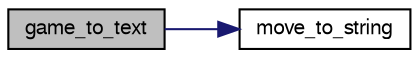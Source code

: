 digraph "game_to_text"
{
 // LATEX_PDF_SIZE
  bgcolor="transparent";
  edge [fontname="FreeSans",fontsize="10",labelfontname="FreeSans",labelfontsize="10"];
  node [fontname="FreeSans",fontsize="10",shape=record];
  rankdir="LR";
  Node1 [label="game_to_text",height=0.2,width=0.4,color="black", fillcolor="grey75", style="filled", fontcolor="black",tooltip="Convert game to a text (ascii)."];
  Node1 -> Node2 [color="midnightblue",fontsize="10",style="solid",fontname="FreeSans"];
  Node2 [label="move_to_string",height=0.2,width=0.4,color="black",URL="$move_8c.html#a5d61a3318dc80a3171250974a921055d",tooltip="Print out a move."];
}
